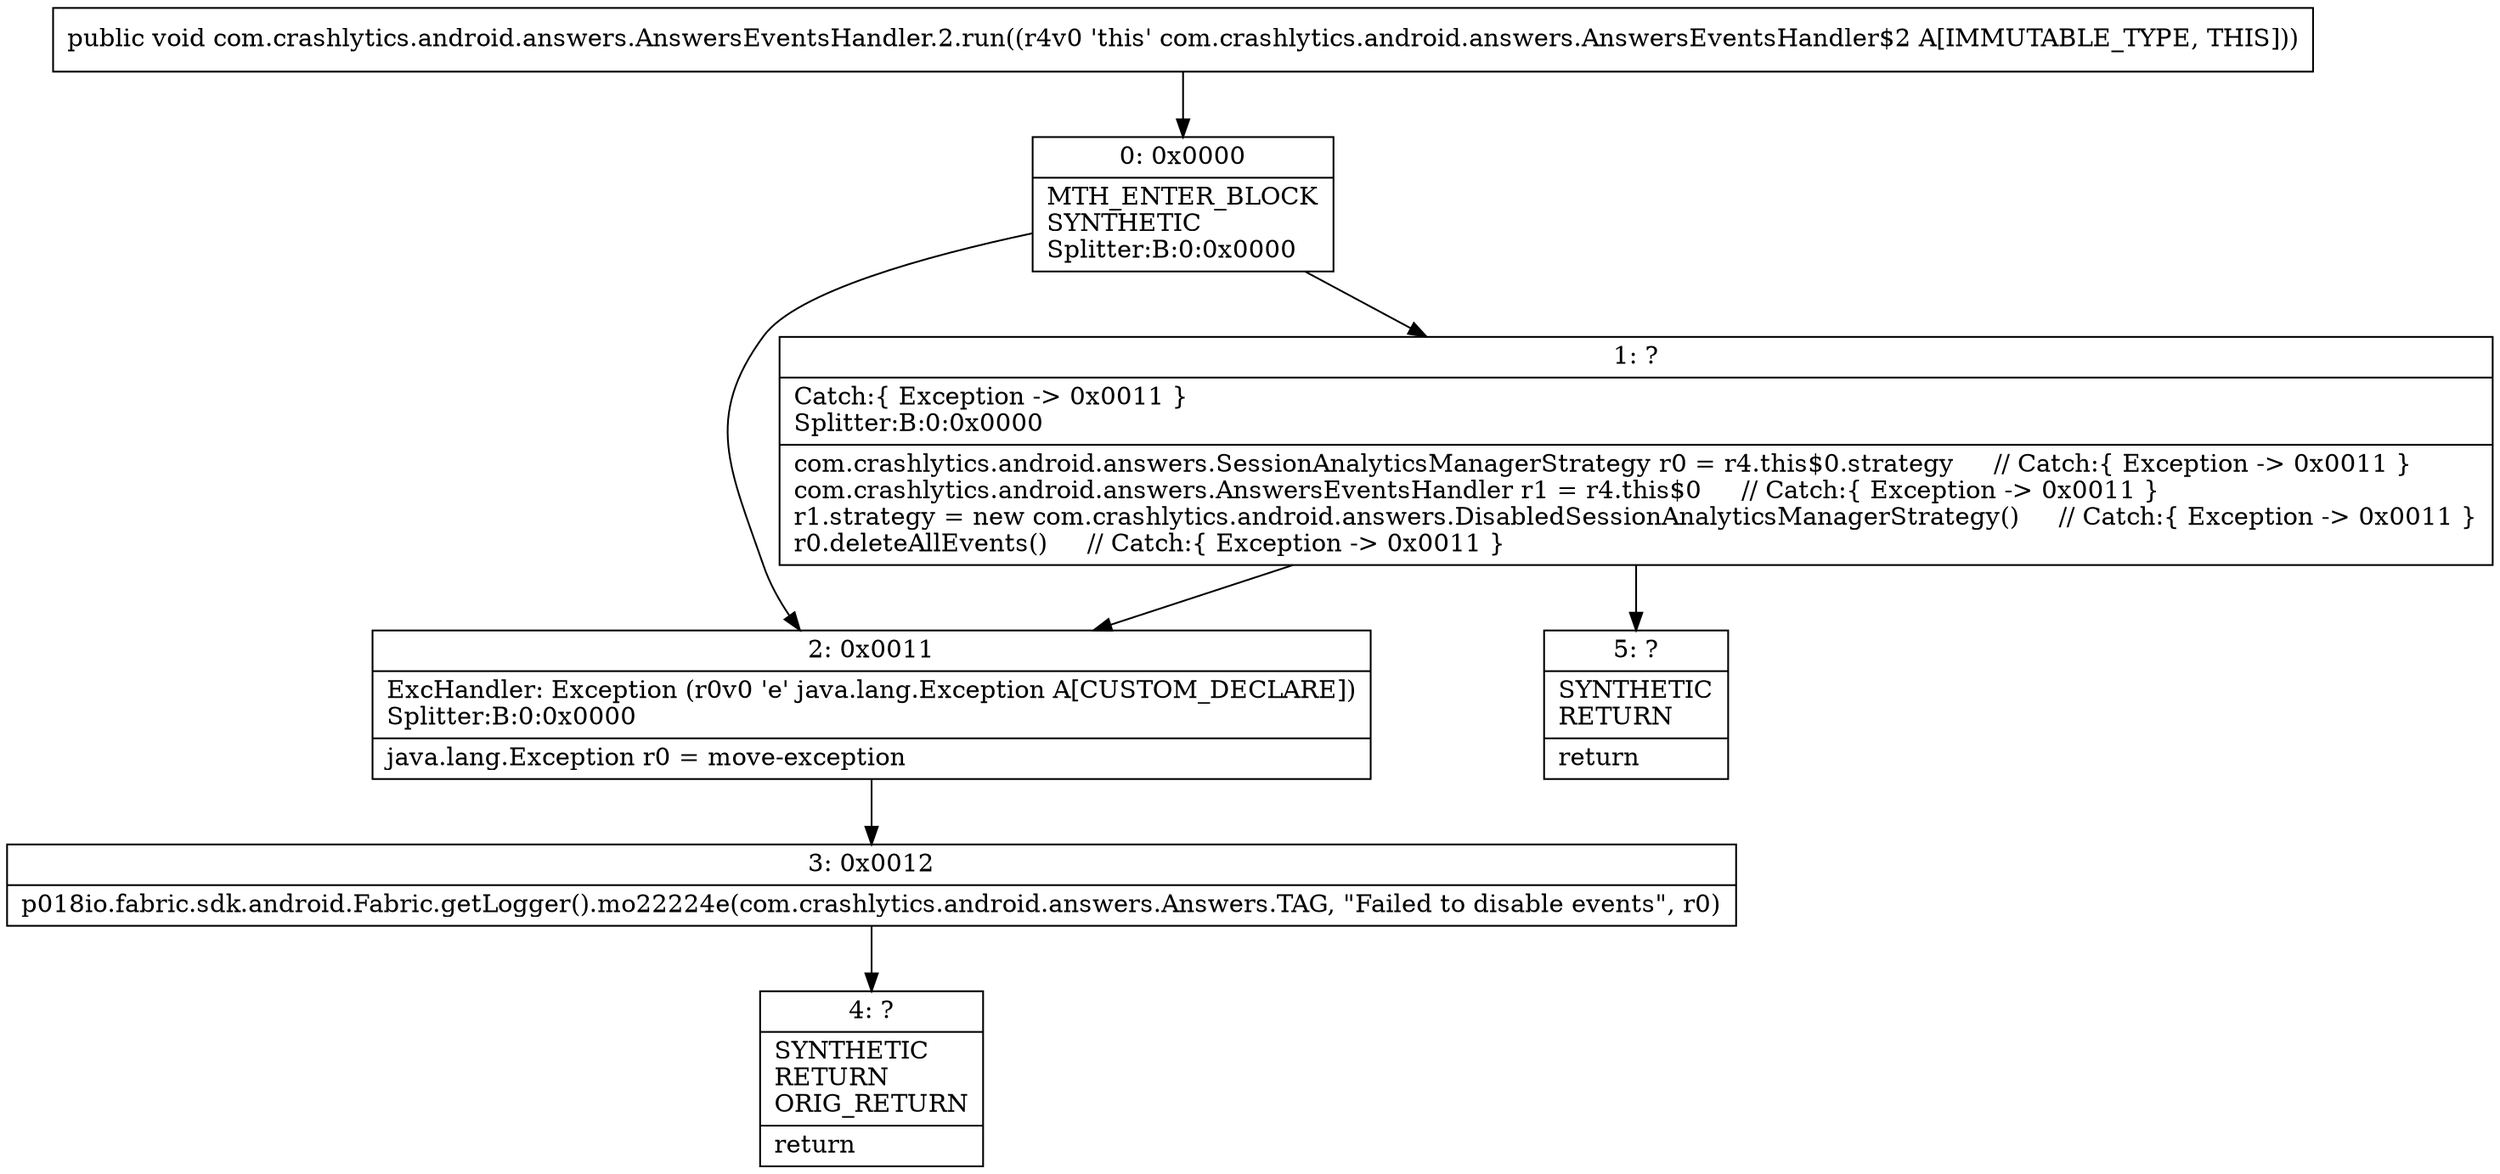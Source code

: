 digraph "CFG forcom.crashlytics.android.answers.AnswersEventsHandler.2.run()V" {
Node_0 [shape=record,label="{0\:\ 0x0000|MTH_ENTER_BLOCK\lSYNTHETIC\lSplitter:B:0:0x0000\l}"];
Node_1 [shape=record,label="{1\:\ ?|Catch:\{ Exception \-\> 0x0011 \}\lSplitter:B:0:0x0000\l|com.crashlytics.android.answers.SessionAnalyticsManagerStrategy r0 = r4.this$0.strategy     \/\/ Catch:\{ Exception \-\> 0x0011 \}\lcom.crashlytics.android.answers.AnswersEventsHandler r1 = r4.this$0     \/\/ Catch:\{ Exception \-\> 0x0011 \}\lr1.strategy = new com.crashlytics.android.answers.DisabledSessionAnalyticsManagerStrategy()     \/\/ Catch:\{ Exception \-\> 0x0011 \}\lr0.deleteAllEvents()     \/\/ Catch:\{ Exception \-\> 0x0011 \}\l}"];
Node_2 [shape=record,label="{2\:\ 0x0011|ExcHandler: Exception (r0v0 'e' java.lang.Exception A[CUSTOM_DECLARE])\lSplitter:B:0:0x0000\l|java.lang.Exception r0 = move\-exception\l}"];
Node_3 [shape=record,label="{3\:\ 0x0012|p018io.fabric.sdk.android.Fabric.getLogger().mo22224e(com.crashlytics.android.answers.Answers.TAG, \"Failed to disable events\", r0)\l}"];
Node_4 [shape=record,label="{4\:\ ?|SYNTHETIC\lRETURN\lORIG_RETURN\l|return\l}"];
Node_5 [shape=record,label="{5\:\ ?|SYNTHETIC\lRETURN\l|return\l}"];
MethodNode[shape=record,label="{public void com.crashlytics.android.answers.AnswersEventsHandler.2.run((r4v0 'this' com.crashlytics.android.answers.AnswersEventsHandler$2 A[IMMUTABLE_TYPE, THIS])) }"];
MethodNode -> Node_0;
Node_0 -> Node_1;
Node_0 -> Node_2;
Node_1 -> Node_2;
Node_1 -> Node_5;
Node_2 -> Node_3;
Node_3 -> Node_4;
}

